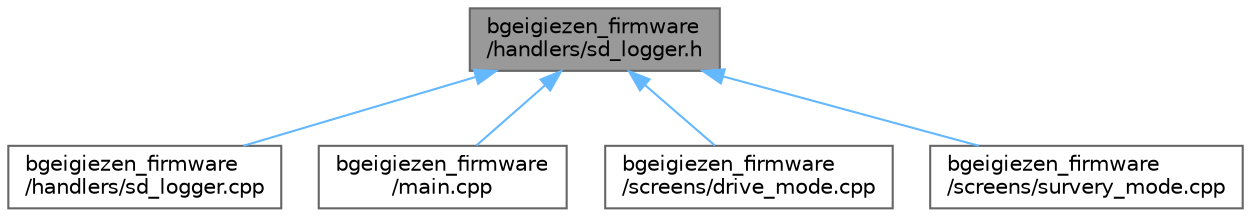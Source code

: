 digraph "bgeigiezen_firmware/handlers/sd_logger.h"
{
 // LATEX_PDF_SIZE
  bgcolor="transparent";
  edge [fontname=Helvetica,fontsize=10,labelfontname=Helvetica,labelfontsize=10];
  node [fontname=Helvetica,fontsize=10,shape=box,height=0.2,width=0.4];
  Node1 [id="Node000001",label="bgeigiezen_firmware\l/handlers/sd_logger.h",height=0.2,width=0.4,color="gray40", fillcolor="grey60", style="filled", fontcolor="black",tooltip=" "];
  Node1 -> Node2 [id="edge1_Node000001_Node000002",dir="back",color="steelblue1",style="solid",tooltip=" "];
  Node2 [id="Node000002",label="bgeigiezen_firmware\l/handlers/sd_logger.cpp",height=0.2,width=0.4,color="grey40", fillcolor="white", style="filled",URL="$sd__logger_8cpp.html",tooltip=" "];
  Node1 -> Node3 [id="edge2_Node000001_Node000003",dir="back",color="steelblue1",style="solid",tooltip=" "];
  Node3 [id="Node000003",label="bgeigiezen_firmware\l/main.cpp",height=0.2,width=0.4,color="grey40", fillcolor="white", style="filled",URL="$bgeigiezen__firmware_2main_8cpp.html",tooltip=" "];
  Node1 -> Node4 [id="edge3_Node000001_Node000004",dir="back",color="steelblue1",style="solid",tooltip=" "];
  Node4 [id="Node000004",label="bgeigiezen_firmware\l/screens/drive_mode.cpp",height=0.2,width=0.4,color="grey40", fillcolor="white", style="filled",URL="$drive__mode_8cpp.html",tooltip=" "];
  Node1 -> Node5 [id="edge4_Node000001_Node000005",dir="back",color="steelblue1",style="solid",tooltip=" "];
  Node5 [id="Node000005",label="bgeigiezen_firmware\l/screens/survery_mode.cpp",height=0.2,width=0.4,color="grey40", fillcolor="white", style="filled",URL="$survery__mode_8cpp.html",tooltip=" "];
}
